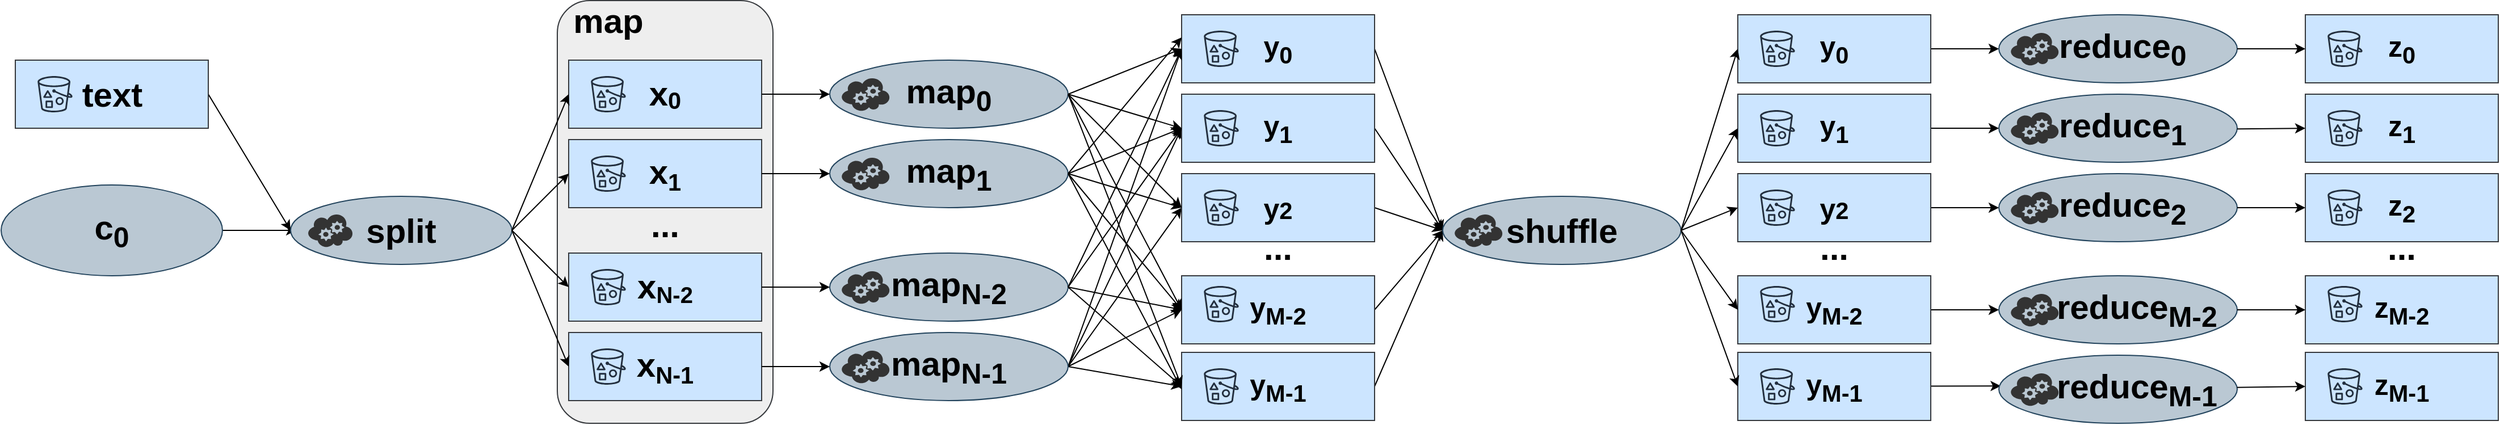 <mxfile version="15.4.0" type="device"><diagram id="yiRDfCdH8cYX3cv1Tssn" name="Page-1"><mxGraphModel dx="2419" dy="816" grid="1" gridSize="10" guides="1" tooltips="1" connect="1" arrows="1" fold="1" page="1" pageScale="1" pageWidth="827" pageHeight="1169" math="0" shadow="0"><root><mxCell id="0"/><mxCell id="1" parent="0"/><mxCell id="AtRZBNMKBspMdsv5DlmV-31" style="edgeStyle=none;rounded=0;orthogonalLoop=1;jettySize=auto;html=1;labelBackgroundColor=none;entryX=0.026;entryY=0.5;entryDx=0;entryDy=0;entryPerimeter=0;" parent="1" source="AtRZBNMKBspMdsv5DlmV-30" target="AtRZBNMKBspMdsv5DlmV-29" edge="1"><mxGeometry relative="1" as="geometry"><mxPoint x="-50" y="370" as="targetPoint"/></mxGeometry></mxCell><mxCell id="AtRZBNMKBspMdsv5DlmV-30" value="&lt;b&gt;&lt;font style=&quot;font-size: 30px&quot;&gt;c&lt;sub&gt;0&lt;/sub&gt;&lt;/font&gt;&lt;/b&gt;" style="ellipse;whiteSpace=wrap;html=1;fillColor=#bac8d3;strokeColor=#23445d;" parent="1" vertex="1"><mxGeometry x="-300" y="330" width="195" height="80" as="geometry"/></mxCell><mxCell id="AtRZBNMKBspMdsv5DlmV-34" style="edgeStyle=none;rounded=0;orthogonalLoop=1;jettySize=auto;html=1;entryX=0;entryY=0.5;entryDx=0;entryDy=0;labelBackgroundColor=none;exitX=1;exitY=0.5;exitDx=0;exitDy=0;" parent="1" source="AtRZBNMKBspMdsv5DlmV-32" target="AtRZBNMKBspMdsv5DlmV-29" edge="1"><mxGeometry relative="1" as="geometry"/></mxCell><mxCell id="AtRZBNMKBspMdsv5DlmV-32" value="&lt;span style=&quot;font-size: 30px&quot;&gt;&lt;b&gt;text&lt;/b&gt;&lt;/span&gt;" style="rounded=0;whiteSpace=wrap;html=1;fillColor=#cce5ff;strokeColor=#36393d;" parent="1" vertex="1"><mxGeometry x="-287.5" y="220" width="170" height="60" as="geometry"/></mxCell><mxCell id="AtRZBNMKBspMdsv5DlmV-33" value="" style="sketch=0;outlineConnect=0;fontColor=#232F3E;gradientColor=none;strokeColor=#232F3E;fillColor=none;dashed=0;verticalLabelPosition=bottom;verticalAlign=top;align=center;html=1;fontSize=12;fontStyle=0;aspect=fixed;shape=mxgraph.aws4.resourceIcon;resIcon=mxgraph.aws4.bucket_with_objects;" parent="1" vertex="1"><mxGeometry x="-272.5" y="230" width="40" height="40" as="geometry"/></mxCell><mxCell id="AtRZBNMKBspMdsv5DlmV-37" value="" style="group" parent="1" vertex="1" connectable="0"><mxGeometry x="200" y="220" width="271.25" height="245" as="geometry"/></mxCell><mxCell id="AtRZBNMKBspMdsv5DlmV-74" value="" style="rounded=1;whiteSpace=wrap;html=1;fillColor=#eeeeee;rotation=90;strokeColor=#36393d;align=right;" parent="AtRZBNMKBspMdsv5DlmV-37" vertex="1"><mxGeometry x="-101.25" y="38.75" width="372.5" height="190" as="geometry"/></mxCell><mxCell id="AtRZBNMKBspMdsv5DlmV-35" value="&lt;b&gt;&lt;span style=&quot;font-size: 30px&quot;&gt;x&lt;/span&gt;&lt;sub&gt;&lt;font style=&quot;font-size: 20.8px&quot;&gt;0&lt;/font&gt;&lt;/sub&gt;&lt;/b&gt;" style="rounded=0;whiteSpace=wrap;html=1;fillColor=#cce5ff;strokeColor=#36393d;" parent="AtRZBNMKBspMdsv5DlmV-37" vertex="1"><mxGeometry width="170" height="60" as="geometry"/></mxCell><mxCell id="AtRZBNMKBspMdsv5DlmV-36" value="" style="sketch=0;outlineConnect=0;fontColor=#232F3E;gradientColor=none;strokeColor=#232F3E;fillColor=none;dashed=0;verticalLabelPosition=bottom;verticalAlign=top;align=center;html=1;fontSize=12;fontStyle=0;aspect=fixed;shape=mxgraph.aws4.resourceIcon;resIcon=mxgraph.aws4.bucket_with_objects;" parent="AtRZBNMKBspMdsv5DlmV-37" vertex="1"><mxGeometry x="15" y="10" width="40" height="40" as="geometry"/></mxCell><mxCell id="AtRZBNMKBspMdsv5DlmV-38" value="" style="group" parent="1" vertex="1" connectable="0"><mxGeometry x="200" y="290" width="170" height="60" as="geometry"/></mxCell><mxCell id="AtRZBNMKBspMdsv5DlmV-39" value="&lt;b&gt;&lt;span style=&quot;font-size: 30px&quot;&gt;x&lt;/span&gt;&lt;span style=&quot;font-size: 25px&quot;&gt;&lt;sub&gt;1&lt;/sub&gt;&lt;/span&gt;&lt;/b&gt;" style="rounded=0;whiteSpace=wrap;html=1;fillColor=#cce5ff;strokeColor=#36393d;" parent="AtRZBNMKBspMdsv5DlmV-38" vertex="1"><mxGeometry width="170" height="60" as="geometry"/></mxCell><mxCell id="AtRZBNMKBspMdsv5DlmV-40" value="" style="sketch=0;outlineConnect=0;fontColor=#232F3E;gradientColor=none;strokeColor=#232F3E;fillColor=none;dashed=0;verticalLabelPosition=bottom;verticalAlign=top;align=center;html=1;fontSize=12;fontStyle=0;aspect=fixed;shape=mxgraph.aws4.resourceIcon;resIcon=mxgraph.aws4.bucket_with_objects;" parent="AtRZBNMKBspMdsv5DlmV-38" vertex="1"><mxGeometry x="15" y="10" width="40" height="40" as="geometry"/></mxCell><mxCell id="AtRZBNMKBspMdsv5DlmV-41" value="" style="group" parent="1" vertex="1" connectable="0"><mxGeometry x="200" y="390" width="170" height="60" as="geometry"/></mxCell><mxCell id="AtRZBNMKBspMdsv5DlmV-42" value="&lt;b&gt;&lt;span style=&quot;font-size: 30px&quot;&gt;x&lt;/span&gt;&lt;sub&gt;&lt;font style=&quot;font-size: 20px&quot;&gt;N-2&lt;/font&gt;&lt;/sub&gt;&lt;/b&gt;" style="rounded=0;whiteSpace=wrap;html=1;fillColor=#cce5ff;strokeColor=#36393d;" parent="AtRZBNMKBspMdsv5DlmV-41" vertex="1"><mxGeometry width="170" height="60" as="geometry"/></mxCell><mxCell id="AtRZBNMKBspMdsv5DlmV-43" value="" style="sketch=0;outlineConnect=0;fontColor=#232F3E;gradientColor=none;strokeColor=#232F3E;fillColor=none;dashed=0;verticalLabelPosition=bottom;verticalAlign=top;align=center;html=1;fontSize=12;fontStyle=0;aspect=fixed;shape=mxgraph.aws4.resourceIcon;resIcon=mxgraph.aws4.bucket_with_objects;" parent="AtRZBNMKBspMdsv5DlmV-41" vertex="1"><mxGeometry x="15" y="10" width="40" height="40" as="geometry"/></mxCell><mxCell id="AtRZBNMKBspMdsv5DlmV-44" value="" style="group" parent="1" vertex="1" connectable="0"><mxGeometry x="200" y="460" width="170" height="60" as="geometry"/></mxCell><mxCell id="AtRZBNMKBspMdsv5DlmV-45" value="&lt;b&gt;&lt;span style=&quot;font-size: 30px&quot;&gt;x&lt;/span&gt;&lt;span style=&quot;font-size: 25px&quot;&gt;&lt;sub&gt;N-1&lt;/sub&gt;&lt;/span&gt;&lt;/b&gt;" style="rounded=0;whiteSpace=wrap;html=1;fillColor=#cce5ff;strokeColor=#36393d;" parent="AtRZBNMKBspMdsv5DlmV-44" vertex="1"><mxGeometry width="170" height="60" as="geometry"/></mxCell><mxCell id="AtRZBNMKBspMdsv5DlmV-46" value="" style="sketch=0;outlineConnect=0;fontColor=#232F3E;gradientColor=none;strokeColor=#232F3E;fillColor=none;dashed=0;verticalLabelPosition=bottom;verticalAlign=top;align=center;html=1;fontSize=12;fontStyle=0;aspect=fixed;shape=mxgraph.aws4.resourceIcon;resIcon=mxgraph.aws4.bucket_with_objects;" parent="AtRZBNMKBspMdsv5DlmV-44" vertex="1"><mxGeometry x="15" y="10" width="40" height="40" as="geometry"/></mxCell><mxCell id="AtRZBNMKBspMdsv5DlmV-47" value="&lt;b&gt;&lt;font style=&quot;font-size: 30px&quot;&gt;...&lt;/font&gt;&lt;/b&gt;" style="text;html=1;strokeColor=none;fillColor=none;align=center;verticalAlign=middle;whiteSpace=wrap;rounded=0;" parent="1" vertex="1"><mxGeometry x="255" y="350" width="60" height="30" as="geometry"/></mxCell><mxCell id="AtRZBNMKBspMdsv5DlmV-55" value="" style="group" parent="1" vertex="1" connectable="0"><mxGeometry x="-45" y="340" width="195" height="60" as="geometry"/></mxCell><mxCell id="AtRZBNMKBspMdsv5DlmV-29" value="&lt;b&gt;&lt;font style=&quot;font-size: 30px&quot;&gt;split&lt;/font&gt;&lt;/b&gt;" style="ellipse;whiteSpace=wrap;html=1;fillColor=#bac8d3;strokeColor=#23445d;" parent="AtRZBNMKBspMdsv5DlmV-55" vertex="1"><mxGeometry width="195" height="60" as="geometry"/></mxCell><mxCell id="AtRZBNMKBspMdsv5DlmV-6" value="" style="verticalLabelPosition=bottom;html=1;verticalAlign=top;align=center;strokeColor=none;fillColor=#333333;shape=mxgraph.azure.cloud_service;" parent="AtRZBNMKBspMdsv5DlmV-55" vertex="1"><mxGeometry x="15" y="15" width="40" height="30" as="geometry"/></mxCell><mxCell id="AtRZBNMKBspMdsv5DlmV-62" value="" style="group" parent="1" vertex="1" connectable="0"><mxGeometry x="430" y="390" width="210" height="60" as="geometry"/></mxCell><mxCell id="AtRZBNMKBspMdsv5DlmV-63" value="&lt;b&gt;&lt;font style=&quot;font-size: 30px&quot;&gt;map&lt;sub&gt;N-2&lt;/sub&gt;&lt;/font&gt;&lt;/b&gt;" style="ellipse;whiteSpace=wrap;html=1;fillColor=#bac8d3;strokeColor=#23445d;" parent="AtRZBNMKBspMdsv5DlmV-62" vertex="1"><mxGeometry width="210" height="60" as="geometry"/></mxCell><mxCell id="AtRZBNMKBspMdsv5DlmV-64" value="" style="verticalLabelPosition=bottom;html=1;verticalAlign=top;align=center;strokeColor=none;fillColor=#333333;shape=mxgraph.azure.cloud_service;" parent="AtRZBNMKBspMdsv5DlmV-62" vertex="1"><mxGeometry x="10.004" y="15" width="43.077" height="30" as="geometry"/></mxCell><mxCell id="AtRZBNMKBspMdsv5DlmV-90" style="edgeStyle=none;rounded=0;orthogonalLoop=1;jettySize=auto;html=1;exitX=1;exitY=0.5;exitDx=0;exitDy=0;entryX=0;entryY=0.5;entryDx=0;entryDy=0;labelBackgroundColor=none;" parent="1" source="AtRZBNMKBspMdsv5DlmV-66" target="AtRZBNMKBspMdsv5DlmV-88" edge="1"><mxGeometry relative="1" as="geometry"/></mxCell><mxCell id="AtRZBNMKBspMdsv5DlmV-91" style="edgeStyle=none;rounded=0;orthogonalLoop=1;jettySize=auto;html=1;entryX=0;entryY=0.5;entryDx=0;entryDy=0;labelBackgroundColor=none;exitX=1;exitY=0.5;exitDx=0;exitDy=0;" parent="1" source="AtRZBNMKBspMdsv5DlmV-66" target="AtRZBNMKBspMdsv5DlmV-86" edge="1"><mxGeometry relative="1" as="geometry"/></mxCell><mxCell id="AtRZBNMKBspMdsv5DlmV-92" style="edgeStyle=none;rounded=0;orthogonalLoop=1;jettySize=auto;html=1;entryX=0;entryY=0.5;entryDx=0;entryDy=0;labelBackgroundColor=none;exitX=1;exitY=0.5;exitDx=0;exitDy=0;" parent="1" source="AtRZBNMKBspMdsv5DlmV-66" target="AtRZBNMKBspMdsv5DlmV-84" edge="1"><mxGeometry relative="1" as="geometry"/></mxCell><mxCell id="AtRZBNMKBspMdsv5DlmV-93" style="edgeStyle=none;rounded=0;orthogonalLoop=1;jettySize=auto;html=1;entryX=0;entryY=0.5;entryDx=0;entryDy=0;labelBackgroundColor=none;exitX=1;exitY=0.5;exitDx=0;exitDy=0;" parent="1" source="AtRZBNMKBspMdsv5DlmV-66" target="AtRZBNMKBspMdsv5DlmV-82" edge="1"><mxGeometry relative="1" as="geometry"/></mxCell><mxCell id="AtRZBNMKBspMdsv5DlmV-94" style="edgeStyle=none;rounded=0;orthogonalLoop=1;jettySize=auto;html=1;entryX=0;entryY=0.5;entryDx=0;entryDy=0;labelBackgroundColor=none;exitX=1;exitY=0.5;exitDx=0;exitDy=0;" parent="1" source="AtRZBNMKBspMdsv5DlmV-66" target="AtRZBNMKBspMdsv5DlmV-80" edge="1"><mxGeometry relative="1" as="geometry"/></mxCell><mxCell id="AtRZBNMKBspMdsv5DlmV-66" value="&lt;b&gt;&lt;font style=&quot;font-size: 30px&quot;&gt;map&lt;sub&gt;N-1&lt;/sub&gt;&lt;/font&gt;&lt;/b&gt;" style="ellipse;whiteSpace=wrap;html=1;fillColor=#bac8d3;strokeColor=#23445d;" parent="1" vertex="1"><mxGeometry x="430" y="460" width="210" height="60" as="geometry"/></mxCell><mxCell id="AtRZBNMKBspMdsv5DlmV-67" value="" style="verticalLabelPosition=bottom;html=1;verticalAlign=top;align=center;strokeColor=none;fillColor=#333333;shape=mxgraph.azure.cloud_service;" parent="1" vertex="1"><mxGeometry x="440.004" y="475" width="43.077" height="30" as="geometry"/></mxCell><mxCell id="AtRZBNMKBspMdsv5DlmV-68" value="" style="group" parent="1" vertex="1" connectable="0"><mxGeometry x="430" y="220" width="210" height="60" as="geometry"/></mxCell><mxCell id="AtRZBNMKBspMdsv5DlmV-69" value="&lt;b&gt;&lt;font style=&quot;font-size: 30px&quot;&gt;map&lt;sub&gt;0&lt;/sub&gt;&lt;/font&gt;&lt;/b&gt;" style="ellipse;whiteSpace=wrap;html=1;fillColor=#bac8d3;strokeColor=#23445d;" parent="AtRZBNMKBspMdsv5DlmV-68" vertex="1"><mxGeometry width="210" height="60" as="geometry"/></mxCell><mxCell id="AtRZBNMKBspMdsv5DlmV-70" value="" style="verticalLabelPosition=bottom;html=1;verticalAlign=top;align=center;strokeColor=none;fillColor=#333333;shape=mxgraph.azure.cloud_service;" parent="AtRZBNMKBspMdsv5DlmV-68" vertex="1"><mxGeometry x="10.004" y="15" width="43.077" height="30" as="geometry"/></mxCell><mxCell id="AtRZBNMKBspMdsv5DlmV-71" value="" style="group" parent="1" vertex="1" connectable="0"><mxGeometry x="430" y="290" width="210" height="60" as="geometry"/></mxCell><mxCell id="AtRZBNMKBspMdsv5DlmV-72" value="&lt;b&gt;&lt;font style=&quot;font-size: 30px&quot;&gt;map&lt;sub&gt;1&lt;/sub&gt;&lt;/font&gt;&lt;/b&gt;" style="ellipse;whiteSpace=wrap;html=1;fillColor=#bac8d3;strokeColor=#23445d;" parent="AtRZBNMKBspMdsv5DlmV-71" vertex="1"><mxGeometry width="210" height="60" as="geometry"/></mxCell><mxCell id="AtRZBNMKBspMdsv5DlmV-73" value="" style="verticalLabelPosition=bottom;html=1;verticalAlign=top;align=center;strokeColor=none;fillColor=#333333;shape=mxgraph.azure.cloud_service;" parent="AtRZBNMKBspMdsv5DlmV-71" vertex="1"><mxGeometry x="10.004" y="15" width="43.077" height="30" as="geometry"/></mxCell><mxCell id="AtRZBNMKBspMdsv5DlmV-48" style="edgeStyle=none;rounded=0;orthogonalLoop=1;jettySize=auto;html=1;exitX=1;exitY=0.5;exitDx=0;exitDy=0;entryX=0;entryY=0.5;entryDx=0;entryDy=0;labelBackgroundColor=none;" parent="1" source="AtRZBNMKBspMdsv5DlmV-29" target="AtRZBNMKBspMdsv5DlmV-35" edge="1"><mxGeometry relative="1" as="geometry"/></mxCell><mxCell id="AtRZBNMKBspMdsv5DlmV-49" style="edgeStyle=none;rounded=0;orthogonalLoop=1;jettySize=auto;html=1;entryX=0;entryY=0.5;entryDx=0;entryDy=0;labelBackgroundColor=none;exitX=1;exitY=0.5;exitDx=0;exitDy=0;" parent="1" source="AtRZBNMKBspMdsv5DlmV-29" target="AtRZBNMKBspMdsv5DlmV-39" edge="1"><mxGeometry relative="1" as="geometry"/></mxCell><mxCell id="AtRZBNMKBspMdsv5DlmV-50" style="edgeStyle=none;rounded=0;orthogonalLoop=1;jettySize=auto;html=1;entryX=0;entryY=0.5;entryDx=0;entryDy=0;labelBackgroundColor=none;exitX=1;exitY=0.5;exitDx=0;exitDy=0;" parent="1" source="AtRZBNMKBspMdsv5DlmV-29" target="AtRZBNMKBspMdsv5DlmV-42" edge="1"><mxGeometry relative="1" as="geometry"/></mxCell><mxCell id="AtRZBNMKBspMdsv5DlmV-51" style="edgeStyle=none;rounded=0;orthogonalLoop=1;jettySize=auto;html=1;entryX=0;entryY=0.5;entryDx=0;entryDy=0;labelBackgroundColor=none;exitX=1;exitY=0.5;exitDx=0;exitDy=0;" parent="1" source="AtRZBNMKBspMdsv5DlmV-29" target="AtRZBNMKBspMdsv5DlmV-45" edge="1"><mxGeometry relative="1" as="geometry"/></mxCell><mxCell id="AtRZBNMKBspMdsv5DlmV-75" value="&lt;b&gt;&lt;font style=&quot;font-size: 30px&quot;&gt;map&lt;/font&gt;&lt;/b&gt;" style="text;html=1;strokeColor=none;fillColor=none;align=center;verticalAlign=middle;whiteSpace=wrap;rounded=0;" parent="1" vertex="1"><mxGeometry x="205" y="170" width="60" height="30" as="geometry"/></mxCell><mxCell id="AtRZBNMKBspMdsv5DlmV-76" style="edgeStyle=none;rounded=0;orthogonalLoop=1;jettySize=auto;html=1;exitX=1;exitY=0.5;exitDx=0;exitDy=0;labelBackgroundColor=none;" parent="1" source="AtRZBNMKBspMdsv5DlmV-35" edge="1"><mxGeometry relative="1" as="geometry"><mxPoint x="430" y="250" as="targetPoint"/></mxGeometry></mxCell><mxCell id="AtRZBNMKBspMdsv5DlmV-77" style="edgeStyle=none;rounded=0;orthogonalLoop=1;jettySize=auto;html=1;exitX=1;exitY=0.5;exitDx=0;exitDy=0;labelBackgroundColor=none;" parent="1" source="AtRZBNMKBspMdsv5DlmV-39" edge="1"><mxGeometry relative="1" as="geometry"><mxPoint x="430" y="320" as="targetPoint"/></mxGeometry></mxCell><mxCell id="AtRZBNMKBspMdsv5DlmV-78" style="edgeStyle=none;rounded=0;orthogonalLoop=1;jettySize=auto;html=1;exitX=1;exitY=0.5;exitDx=0;exitDy=0;labelBackgroundColor=none;" parent="1" source="AtRZBNMKBspMdsv5DlmV-42" target="AtRZBNMKBspMdsv5DlmV-63" edge="1"><mxGeometry relative="1" as="geometry"/></mxCell><mxCell id="AtRZBNMKBspMdsv5DlmV-79" style="edgeStyle=none;rounded=0;orthogonalLoop=1;jettySize=auto;html=1;exitX=1;exitY=0.5;exitDx=0;exitDy=0;labelBackgroundColor=none;" parent="1" source="AtRZBNMKBspMdsv5DlmV-45" target="AtRZBNMKBspMdsv5DlmV-66" edge="1"><mxGeometry relative="1" as="geometry"/></mxCell><mxCell id="AtRZBNMKBspMdsv5DlmV-124" style="edgeStyle=none;rounded=0;orthogonalLoop=1;jettySize=auto;html=1;entryX=0;entryY=0.5;entryDx=0;entryDy=0;labelBackgroundColor=none;exitX=1;exitY=0.5;exitDx=0;exitDy=0;" parent="1" source="AtRZBNMKBspMdsv5DlmV-80" target="AtRZBNMKBspMdsv5DlmV-110" edge="1"><mxGeometry relative="1" as="geometry"/></mxCell><mxCell id="AtRZBNMKBspMdsv5DlmV-80" value="&lt;span style=&quot;font-size: 25px&quot;&gt;&lt;b&gt;y&lt;sub&gt;0&lt;/sub&gt;&lt;/b&gt;&lt;/span&gt;" style="rounded=0;whiteSpace=wrap;html=1;fillColor=#cce5ff;strokeColor=#36393d;" parent="1" vertex="1"><mxGeometry x="740" y="180" width="170" height="60" as="geometry"/></mxCell><mxCell id="AtRZBNMKBspMdsv5DlmV-81" value="" style="sketch=0;outlineConnect=0;fontColor=#232F3E;gradientColor=none;strokeColor=#232F3E;fillColor=none;dashed=0;verticalLabelPosition=bottom;verticalAlign=top;align=center;html=1;fontSize=12;fontStyle=0;aspect=fixed;shape=mxgraph.aws4.resourceIcon;resIcon=mxgraph.aws4.bucket_with_objects;" parent="1" vertex="1"><mxGeometry x="755" y="190" width="40" height="40" as="geometry"/></mxCell><mxCell id="AtRZBNMKBspMdsv5DlmV-125" style="edgeStyle=none;rounded=0;orthogonalLoop=1;jettySize=auto;html=1;entryX=0;entryY=0.5;entryDx=0;entryDy=0;labelBackgroundColor=none;exitX=1;exitY=0.5;exitDx=0;exitDy=0;" parent="1" source="AtRZBNMKBspMdsv5DlmV-82" target="AtRZBNMKBspMdsv5DlmV-110" edge="1"><mxGeometry relative="1" as="geometry"/></mxCell><mxCell id="AtRZBNMKBspMdsv5DlmV-82" value="&lt;span style=&quot;font-size: 25px&quot;&gt;&lt;b&gt;y&lt;sub&gt;1&lt;/sub&gt;&lt;/b&gt;&lt;/span&gt;" style="rounded=0;whiteSpace=wrap;html=1;fillColor=#cce5ff;strokeColor=#36393d;" parent="1" vertex="1"><mxGeometry x="740" y="250" width="170" height="60" as="geometry"/></mxCell><mxCell id="AtRZBNMKBspMdsv5DlmV-83" value="" style="sketch=0;outlineConnect=0;fontColor=#232F3E;gradientColor=none;strokeColor=#232F3E;fillColor=none;dashed=0;verticalLabelPosition=bottom;verticalAlign=top;align=center;html=1;fontSize=12;fontStyle=0;aspect=fixed;shape=mxgraph.aws4.resourceIcon;resIcon=mxgraph.aws4.bucket_with_objects;" parent="1" vertex="1"><mxGeometry x="755" y="260" width="40" height="40" as="geometry"/></mxCell><mxCell id="AtRZBNMKBspMdsv5DlmV-126" style="edgeStyle=none;rounded=0;orthogonalLoop=1;jettySize=auto;html=1;labelBackgroundColor=none;exitX=1;exitY=0.5;exitDx=0;exitDy=0;" parent="1" source="AtRZBNMKBspMdsv5DlmV-84" edge="1"><mxGeometry relative="1" as="geometry"><mxPoint x="970" y="370" as="targetPoint"/></mxGeometry></mxCell><mxCell id="AtRZBNMKBspMdsv5DlmV-84" value="&lt;b&gt;&lt;span style=&quot;font-size: 25px&quot;&gt;y&lt;/span&gt;&lt;span style=&quot;font-size: 20.833px&quot;&gt;2&lt;/span&gt;&lt;/b&gt;" style="rounded=0;whiteSpace=wrap;html=1;fillColor=#cce5ff;strokeColor=#36393d;" parent="1" vertex="1"><mxGeometry x="740" y="320" width="170" height="60" as="geometry"/></mxCell><mxCell id="AtRZBNMKBspMdsv5DlmV-85" value="" style="sketch=0;outlineConnect=0;fontColor=#232F3E;gradientColor=none;strokeColor=#232F3E;fillColor=none;dashed=0;verticalLabelPosition=bottom;verticalAlign=top;align=center;html=1;fontSize=12;fontStyle=0;aspect=fixed;shape=mxgraph.aws4.resourceIcon;resIcon=mxgraph.aws4.bucket_with_objects;" parent="1" vertex="1"><mxGeometry x="755" y="330" width="40" height="40" as="geometry"/></mxCell><mxCell id="AtRZBNMKBspMdsv5DlmV-127" style="edgeStyle=none;rounded=0;orthogonalLoop=1;jettySize=auto;html=1;entryX=0;entryY=0.5;entryDx=0;entryDy=0;labelBackgroundColor=none;exitX=1;exitY=0.5;exitDx=0;exitDy=0;" parent="1" source="AtRZBNMKBspMdsv5DlmV-86" target="AtRZBNMKBspMdsv5DlmV-110" edge="1"><mxGeometry relative="1" as="geometry"/></mxCell><mxCell id="AtRZBNMKBspMdsv5DlmV-86" value="&lt;span style=&quot;font-size: 25px&quot;&gt;&lt;b&gt;y&lt;sub&gt;M-2&lt;/sub&gt;&lt;/b&gt;&lt;/span&gt;" style="rounded=0;whiteSpace=wrap;html=1;fillColor=#cce5ff;strokeColor=#36393d;" parent="1" vertex="1"><mxGeometry x="740" y="410" width="170" height="60" as="geometry"/></mxCell><mxCell id="AtRZBNMKBspMdsv5DlmV-87" value="" style="sketch=0;outlineConnect=0;fontColor=#232F3E;gradientColor=none;strokeColor=#232F3E;fillColor=none;dashed=0;verticalLabelPosition=bottom;verticalAlign=top;align=center;html=1;fontSize=12;fontStyle=0;aspect=fixed;shape=mxgraph.aws4.resourceIcon;resIcon=mxgraph.aws4.bucket_with_objects;" parent="1" vertex="1"><mxGeometry x="755" y="415" width="40" height="40" as="geometry"/></mxCell><mxCell id="AtRZBNMKBspMdsv5DlmV-128" style="edgeStyle=none;rounded=0;orthogonalLoop=1;jettySize=auto;html=1;labelBackgroundColor=none;exitX=1;exitY=0.5;exitDx=0;exitDy=0;" parent="1" source="AtRZBNMKBspMdsv5DlmV-88" edge="1"><mxGeometry relative="1" as="geometry"><mxPoint x="970" y="370" as="targetPoint"/></mxGeometry></mxCell><mxCell id="AtRZBNMKBspMdsv5DlmV-88" value="&lt;span style=&quot;font-size: 25px&quot;&gt;&lt;b&gt;y&lt;sub&gt;M-1&lt;/sub&gt;&lt;/b&gt;&lt;/span&gt;" style="rounded=0;whiteSpace=wrap;html=1;fillColor=#cce5ff;strokeColor=#36393d;" parent="1" vertex="1"><mxGeometry x="740" y="477.5" width="170" height="60" as="geometry"/></mxCell><mxCell id="AtRZBNMKBspMdsv5DlmV-89" value="" style="sketch=0;outlineConnect=0;fontColor=#232F3E;gradientColor=none;strokeColor=#232F3E;fillColor=none;dashed=0;verticalLabelPosition=bottom;verticalAlign=top;align=center;html=1;fontSize=12;fontStyle=0;aspect=fixed;shape=mxgraph.aws4.resourceIcon;resIcon=mxgraph.aws4.bucket_with_objects;" parent="1" vertex="1"><mxGeometry x="755" y="487.5" width="40" height="40" as="geometry"/></mxCell><mxCell id="AtRZBNMKBspMdsv5DlmV-95" style="edgeStyle=none;rounded=0;orthogonalLoop=1;jettySize=auto;html=1;entryX=0;entryY=0.5;entryDx=0;entryDy=0;labelBackgroundColor=none;exitX=1;exitY=0.5;exitDx=0;exitDy=0;" parent="1" source="AtRZBNMKBspMdsv5DlmV-63" target="AtRZBNMKBspMdsv5DlmV-88" edge="1"><mxGeometry relative="1" as="geometry"/></mxCell><mxCell id="AtRZBNMKBspMdsv5DlmV-96" style="edgeStyle=none;rounded=0;orthogonalLoop=1;jettySize=auto;html=1;entryX=0;entryY=0.5;entryDx=0;entryDy=0;labelBackgroundColor=none;" parent="1" target="AtRZBNMKBspMdsv5DlmV-86" edge="1"><mxGeometry relative="1" as="geometry"><mxPoint x="640" y="420" as="sourcePoint"/></mxGeometry></mxCell><mxCell id="AtRZBNMKBspMdsv5DlmV-97" style="edgeStyle=none;rounded=0;orthogonalLoop=1;jettySize=auto;html=1;entryX=0;entryY=0.5;entryDx=0;entryDy=0;labelBackgroundColor=none;exitX=1;exitY=0.5;exitDx=0;exitDy=0;" parent="1" source="AtRZBNMKBspMdsv5DlmV-63" target="AtRZBNMKBspMdsv5DlmV-82" edge="1"><mxGeometry relative="1" as="geometry"/></mxCell><mxCell id="AtRZBNMKBspMdsv5DlmV-98" style="edgeStyle=none;rounded=0;orthogonalLoop=1;jettySize=auto;html=1;entryX=0;entryY=0.5;entryDx=0;entryDy=0;labelBackgroundColor=none;" parent="1" target="AtRZBNMKBspMdsv5DlmV-80" edge="1"><mxGeometry relative="1" as="geometry"><mxPoint x="640" y="420" as="sourcePoint"/></mxGeometry></mxCell><mxCell id="AtRZBNMKBspMdsv5DlmV-99" style="edgeStyle=none;rounded=0;orthogonalLoop=1;jettySize=auto;html=1;labelBackgroundColor=none;exitX=1;exitY=0.5;exitDx=0;exitDy=0;" parent="1" source="AtRZBNMKBspMdsv5DlmV-72" edge="1"><mxGeometry relative="1" as="geometry"><mxPoint x="740" y="510" as="targetPoint"/></mxGeometry></mxCell><mxCell id="AtRZBNMKBspMdsv5DlmV-100" style="edgeStyle=none;rounded=0;orthogonalLoop=1;jettySize=auto;html=1;labelBackgroundColor=none;exitX=1;exitY=0.5;exitDx=0;exitDy=0;entryX=0;entryY=0.5;entryDx=0;entryDy=0;" parent="1" source="AtRZBNMKBspMdsv5DlmV-72" target="AtRZBNMKBspMdsv5DlmV-86" edge="1"><mxGeometry relative="1" as="geometry"><mxPoint x="740" y="440" as="targetPoint"/></mxGeometry></mxCell><mxCell id="AtRZBNMKBspMdsv5DlmV-101" style="edgeStyle=none;rounded=0;orthogonalLoop=1;jettySize=auto;html=1;entryX=0;entryY=0.5;entryDx=0;entryDy=0;labelBackgroundColor=none;exitX=1;exitY=0.5;exitDx=0;exitDy=0;" parent="1" source="AtRZBNMKBspMdsv5DlmV-72" target="AtRZBNMKBspMdsv5DlmV-84" edge="1"><mxGeometry relative="1" as="geometry"/></mxCell><mxCell id="AtRZBNMKBspMdsv5DlmV-102" style="edgeStyle=none;rounded=0;orthogonalLoop=1;jettySize=auto;html=1;labelBackgroundColor=none;exitX=1;exitY=0.5;exitDx=0;exitDy=0;" parent="1" source="AtRZBNMKBspMdsv5DlmV-72" edge="1"><mxGeometry relative="1" as="geometry"><mxPoint x="740" y="280" as="targetPoint"/></mxGeometry></mxCell><mxCell id="AtRZBNMKBspMdsv5DlmV-103" style="edgeStyle=none;rounded=0;orthogonalLoop=1;jettySize=auto;html=1;labelBackgroundColor=none;exitX=1;exitY=0.5;exitDx=0;exitDy=0;" parent="1" source="AtRZBNMKBspMdsv5DlmV-72" edge="1"><mxGeometry relative="1" as="geometry"><mxPoint x="740" y="200" as="targetPoint"/></mxGeometry></mxCell><mxCell id="AtRZBNMKBspMdsv5DlmV-104" style="edgeStyle=none;rounded=0;orthogonalLoop=1;jettySize=auto;html=1;entryX=0;entryY=0.5;entryDx=0;entryDy=0;labelBackgroundColor=none;exitX=1;exitY=0.5;exitDx=0;exitDy=0;" parent="1" source="AtRZBNMKBspMdsv5DlmV-69" target="AtRZBNMKBspMdsv5DlmV-88" edge="1"><mxGeometry relative="1" as="geometry"/></mxCell><mxCell id="AtRZBNMKBspMdsv5DlmV-105" style="edgeStyle=none;rounded=0;orthogonalLoop=1;jettySize=auto;html=1;entryX=0;entryY=0.5;entryDx=0;entryDy=0;labelBackgroundColor=none;exitX=1;exitY=0.5;exitDx=0;exitDy=0;" parent="1" source="AtRZBNMKBspMdsv5DlmV-69" target="AtRZBNMKBspMdsv5DlmV-86" edge="1"><mxGeometry relative="1" as="geometry"/></mxCell><mxCell id="AtRZBNMKBspMdsv5DlmV-106" style="edgeStyle=none;rounded=0;orthogonalLoop=1;jettySize=auto;html=1;entryX=0;entryY=0.5;entryDx=0;entryDy=0;labelBackgroundColor=none;exitX=1;exitY=0.5;exitDx=0;exitDy=0;" parent="1" source="AtRZBNMKBspMdsv5DlmV-69" target="AtRZBNMKBspMdsv5DlmV-84" edge="1"><mxGeometry relative="1" as="geometry"/></mxCell><mxCell id="AtRZBNMKBspMdsv5DlmV-107" style="edgeStyle=none;rounded=0;orthogonalLoop=1;jettySize=auto;html=1;labelBackgroundColor=none;exitX=1;exitY=0.5;exitDx=0;exitDy=0;" parent="1" source="AtRZBNMKBspMdsv5DlmV-69" edge="1"><mxGeometry relative="1" as="geometry"><mxPoint x="740" y="280" as="targetPoint"/></mxGeometry></mxCell><mxCell id="AtRZBNMKBspMdsv5DlmV-108" style="edgeStyle=none;rounded=0;orthogonalLoop=1;jettySize=auto;html=1;entryX=0;entryY=0.5;entryDx=0;entryDy=0;labelBackgroundColor=none;exitX=1;exitY=0.5;exitDx=0;exitDy=0;" parent="1" source="AtRZBNMKBspMdsv5DlmV-69" target="AtRZBNMKBspMdsv5DlmV-80" edge="1"><mxGeometry relative="1" as="geometry"/></mxCell><mxCell id="AtRZBNMKBspMdsv5DlmV-109" value="" style="group" parent="1" vertex="1" connectable="0"><mxGeometry x="970" y="340" width="210" height="60" as="geometry"/></mxCell><mxCell id="AtRZBNMKBspMdsv5DlmV-110" value="&lt;span style=&quot;font-size: 30px&quot;&gt;&lt;b&gt;shuffle&lt;/b&gt;&lt;/span&gt;" style="ellipse;whiteSpace=wrap;html=1;fillColor=#bac8d3;strokeColor=#23445d;" parent="AtRZBNMKBspMdsv5DlmV-109" vertex="1"><mxGeometry width="210" height="60" as="geometry"/></mxCell><mxCell id="AtRZBNMKBspMdsv5DlmV-111" value="" style="verticalLabelPosition=bottom;html=1;verticalAlign=top;align=center;strokeColor=none;fillColor=#333333;shape=mxgraph.azure.cloud_service;" parent="AtRZBNMKBspMdsv5DlmV-109" vertex="1"><mxGeometry x="10.004" y="15" width="43.077" height="30" as="geometry"/></mxCell><mxCell id="AtRZBNMKBspMdsv5DlmV-112" value="&lt;b&gt;&lt;font style=&quot;font-size: 30px&quot;&gt;...&lt;/font&gt;&lt;/b&gt;" style="text;html=1;strokeColor=none;fillColor=none;align=center;verticalAlign=middle;whiteSpace=wrap;rounded=0;" parent="1" vertex="1"><mxGeometry x="795" y="370" width="60" height="30" as="geometry"/></mxCell><mxCell id="AtRZBNMKBspMdsv5DlmV-153" style="edgeStyle=none;rounded=0;orthogonalLoop=1;jettySize=auto;html=1;entryX=0;entryY=0.5;entryDx=0;entryDy=0;labelBackgroundColor=none;" parent="1" source="AtRZBNMKBspMdsv5DlmV-113" target="AtRZBNMKBspMdsv5DlmV-135" edge="1"><mxGeometry relative="1" as="geometry"/></mxCell><mxCell id="AtRZBNMKBspMdsv5DlmV-113" value="&lt;span style=&quot;font-size: 25px&quot;&gt;&lt;b&gt;y&lt;sub&gt;0&lt;/sub&gt;&lt;/b&gt;&lt;/span&gt;" style="rounded=0;whiteSpace=wrap;html=1;fillColor=#cce5ff;strokeColor=#36393d;" parent="1" vertex="1"><mxGeometry x="1230" y="180" width="170" height="60" as="geometry"/></mxCell><mxCell id="AtRZBNMKBspMdsv5DlmV-114" value="" style="sketch=0;outlineConnect=0;fontColor=#232F3E;gradientColor=none;strokeColor=#232F3E;fillColor=none;dashed=0;verticalLabelPosition=bottom;verticalAlign=top;align=center;html=1;fontSize=12;fontStyle=0;aspect=fixed;shape=mxgraph.aws4.resourceIcon;resIcon=mxgraph.aws4.bucket_with_objects;" parent="1" vertex="1"><mxGeometry x="1245" y="190" width="40" height="40" as="geometry"/></mxCell><mxCell id="AtRZBNMKBspMdsv5DlmV-152" style="edgeStyle=none;rounded=0;orthogonalLoop=1;jettySize=auto;html=1;entryX=0;entryY=0.5;entryDx=0;entryDy=0;labelBackgroundColor=none;" parent="1" source="AtRZBNMKBspMdsv5DlmV-115" target="AtRZBNMKBspMdsv5DlmV-138" edge="1"><mxGeometry relative="1" as="geometry"/></mxCell><mxCell id="AtRZBNMKBspMdsv5DlmV-115" value="&lt;span style=&quot;font-size: 25px&quot;&gt;&lt;b&gt;y&lt;sub&gt;1&lt;/sub&gt;&lt;/b&gt;&lt;/span&gt;" style="rounded=0;whiteSpace=wrap;html=1;fillColor=#cce5ff;strokeColor=#36393d;" parent="1" vertex="1"><mxGeometry x="1230" y="250" width="170" height="60" as="geometry"/></mxCell><mxCell id="AtRZBNMKBspMdsv5DlmV-116" value="" style="sketch=0;outlineConnect=0;fontColor=#232F3E;gradientColor=none;strokeColor=#232F3E;fillColor=none;dashed=0;verticalLabelPosition=bottom;verticalAlign=top;align=center;html=1;fontSize=12;fontStyle=0;aspect=fixed;shape=mxgraph.aws4.resourceIcon;resIcon=mxgraph.aws4.bucket_with_objects;" parent="1" vertex="1"><mxGeometry x="1245" y="260" width="40" height="40" as="geometry"/></mxCell><mxCell id="AtRZBNMKBspMdsv5DlmV-151" style="edgeStyle=none;rounded=0;orthogonalLoop=1;jettySize=auto;html=1;entryX=0;entryY=0.5;entryDx=0;entryDy=0;labelBackgroundColor=none;" parent="1" source="AtRZBNMKBspMdsv5DlmV-117" target="AtRZBNMKBspMdsv5DlmV-141" edge="1"><mxGeometry relative="1" as="geometry"/></mxCell><mxCell id="AtRZBNMKBspMdsv5DlmV-117" value="&lt;b&gt;&lt;span style=&quot;font-size: 25px&quot;&gt;y&lt;/span&gt;&lt;span style=&quot;font-size: 20.833px&quot;&gt;2&lt;/span&gt;&lt;/b&gt;" style="rounded=0;whiteSpace=wrap;html=1;fillColor=#cce5ff;strokeColor=#36393d;" parent="1" vertex="1"><mxGeometry x="1230" y="320" width="170" height="60" as="geometry"/></mxCell><mxCell id="AtRZBNMKBspMdsv5DlmV-118" value="" style="sketch=0;outlineConnect=0;fontColor=#232F3E;gradientColor=none;strokeColor=#232F3E;fillColor=none;dashed=0;verticalLabelPosition=bottom;verticalAlign=top;align=center;html=1;fontSize=12;fontStyle=0;aspect=fixed;shape=mxgraph.aws4.resourceIcon;resIcon=mxgraph.aws4.bucket_with_objects;" parent="1" vertex="1"><mxGeometry x="1245" y="330" width="40" height="40" as="geometry"/></mxCell><mxCell id="AtRZBNMKBspMdsv5DlmV-150" style="edgeStyle=none;rounded=0;orthogonalLoop=1;jettySize=auto;html=1;entryX=0;entryY=0.5;entryDx=0;entryDy=0;labelBackgroundColor=none;" parent="1" source="AtRZBNMKBspMdsv5DlmV-119" target="AtRZBNMKBspMdsv5DlmV-144" edge="1"><mxGeometry relative="1" as="geometry"/></mxCell><mxCell id="AtRZBNMKBspMdsv5DlmV-119" value="&lt;span style=&quot;font-size: 25px&quot;&gt;&lt;b&gt;y&lt;sub&gt;M-2&lt;/sub&gt;&lt;/b&gt;&lt;/span&gt;" style="rounded=0;whiteSpace=wrap;html=1;fillColor=#cce5ff;strokeColor=#36393d;" parent="1" vertex="1"><mxGeometry x="1230" y="410" width="170" height="60" as="geometry"/></mxCell><mxCell id="AtRZBNMKBspMdsv5DlmV-120" value="" style="sketch=0;outlineConnect=0;fontColor=#232F3E;gradientColor=none;strokeColor=#232F3E;fillColor=none;dashed=0;verticalLabelPosition=bottom;verticalAlign=top;align=center;html=1;fontSize=12;fontStyle=0;aspect=fixed;shape=mxgraph.aws4.resourceIcon;resIcon=mxgraph.aws4.bucket_with_objects;" parent="1" vertex="1"><mxGeometry x="1245" y="415" width="40" height="40" as="geometry"/></mxCell><mxCell id="AtRZBNMKBspMdsv5DlmV-149" style="edgeStyle=none;rounded=0;orthogonalLoop=1;jettySize=auto;html=1;entryX=0.008;entryY=0.452;entryDx=0;entryDy=0;entryPerimeter=0;labelBackgroundColor=none;" parent="1" source="AtRZBNMKBspMdsv5DlmV-121" target="AtRZBNMKBspMdsv5DlmV-147" edge="1"><mxGeometry relative="1" as="geometry"/></mxCell><mxCell id="AtRZBNMKBspMdsv5DlmV-121" value="&lt;span style=&quot;font-size: 25px&quot;&gt;&lt;b&gt;y&lt;sub&gt;M-1&lt;/sub&gt;&lt;/b&gt;&lt;/span&gt;" style="rounded=0;whiteSpace=wrap;html=1;fillColor=#cce5ff;strokeColor=#36393d;" parent="1" vertex="1"><mxGeometry x="1230" y="477.5" width="170" height="60" as="geometry"/></mxCell><mxCell id="AtRZBNMKBspMdsv5DlmV-122" value="" style="sketch=0;outlineConnect=0;fontColor=#232F3E;gradientColor=none;strokeColor=#232F3E;fillColor=none;dashed=0;verticalLabelPosition=bottom;verticalAlign=top;align=center;html=1;fontSize=12;fontStyle=0;aspect=fixed;shape=mxgraph.aws4.resourceIcon;resIcon=mxgraph.aws4.bucket_with_objects;" parent="1" vertex="1"><mxGeometry x="1245" y="487.5" width="40" height="40" as="geometry"/></mxCell><mxCell id="AtRZBNMKBspMdsv5DlmV-123" value="&lt;b&gt;&lt;font style=&quot;font-size: 30px&quot;&gt;...&lt;/font&gt;&lt;/b&gt;" style="text;html=1;strokeColor=none;fillColor=none;align=center;verticalAlign=middle;whiteSpace=wrap;rounded=0;" parent="1" vertex="1"><mxGeometry x="1285" y="370" width="60" height="30" as="geometry"/></mxCell><mxCell id="AtRZBNMKBspMdsv5DlmV-129" style="edgeStyle=none;rounded=0;orthogonalLoop=1;jettySize=auto;html=1;entryX=0;entryY=0.5;entryDx=0;entryDy=0;labelBackgroundColor=none;" parent="1" target="AtRZBNMKBspMdsv5DlmV-113" edge="1"><mxGeometry relative="1" as="geometry"><mxPoint x="1180" y="370" as="sourcePoint"/></mxGeometry></mxCell><mxCell id="AtRZBNMKBspMdsv5DlmV-130" style="edgeStyle=none;rounded=0;orthogonalLoop=1;jettySize=auto;html=1;entryX=0;entryY=0.5;entryDx=0;entryDy=0;labelBackgroundColor=none;exitX=1;exitY=0.5;exitDx=0;exitDy=0;" parent="1" source="AtRZBNMKBspMdsv5DlmV-110" target="AtRZBNMKBspMdsv5DlmV-115" edge="1"><mxGeometry relative="1" as="geometry"/></mxCell><mxCell id="AtRZBNMKBspMdsv5DlmV-131" style="edgeStyle=none;rounded=0;orthogonalLoop=1;jettySize=auto;html=1;entryX=0;entryY=0.5;entryDx=0;entryDy=0;labelBackgroundColor=none;exitX=1;exitY=0.5;exitDx=0;exitDy=0;" parent="1" source="AtRZBNMKBspMdsv5DlmV-110" target="AtRZBNMKBspMdsv5DlmV-117" edge="1"><mxGeometry relative="1" as="geometry"/></mxCell><mxCell id="AtRZBNMKBspMdsv5DlmV-132" style="edgeStyle=none;rounded=0;orthogonalLoop=1;jettySize=auto;html=1;entryX=0;entryY=0.5;entryDx=0;entryDy=0;labelBackgroundColor=none;" parent="1" target="AtRZBNMKBspMdsv5DlmV-119" edge="1"><mxGeometry relative="1" as="geometry"><mxPoint x="1180" y="370" as="sourcePoint"/></mxGeometry></mxCell><mxCell id="AtRZBNMKBspMdsv5DlmV-133" style="edgeStyle=none;rounded=0;orthogonalLoop=1;jettySize=auto;html=1;entryX=0;entryY=0.5;entryDx=0;entryDy=0;labelBackgroundColor=none;exitX=1;exitY=0.5;exitDx=0;exitDy=0;" parent="1" source="AtRZBNMKBspMdsv5DlmV-110" target="AtRZBNMKBspMdsv5DlmV-121" edge="1"><mxGeometry relative="1" as="geometry"/></mxCell><mxCell id="AtRZBNMKBspMdsv5DlmV-134" value="" style="group" parent="1" vertex="1" connectable="0"><mxGeometry x="1460" y="180" width="210" height="60" as="geometry"/></mxCell><mxCell id="AtRZBNMKBspMdsv5DlmV-135" value="&lt;b&gt;&lt;font style=&quot;font-size: 30px&quot;&gt;&amp;nbsp;reduce&lt;sub&gt;0&lt;/sub&gt;&lt;/font&gt;&lt;/b&gt;" style="ellipse;whiteSpace=wrap;html=1;fillColor=#bac8d3;strokeColor=#23445d;" parent="AtRZBNMKBspMdsv5DlmV-134" vertex="1"><mxGeometry width="210" height="60" as="geometry"/></mxCell><mxCell id="AtRZBNMKBspMdsv5DlmV-136" value="" style="verticalLabelPosition=bottom;html=1;verticalAlign=top;align=center;strokeColor=none;fillColor=#333333;shape=mxgraph.azure.cloud_service;" parent="AtRZBNMKBspMdsv5DlmV-134" vertex="1"><mxGeometry x="10.004" y="15" width="43.077" height="30" as="geometry"/></mxCell><mxCell id="AtRZBNMKBspMdsv5DlmV-137" value="" style="group" parent="1" vertex="1" connectable="0"><mxGeometry x="1460" y="250" width="210" height="60" as="geometry"/></mxCell><mxCell id="AtRZBNMKBspMdsv5DlmV-138" value="&lt;b&gt;&lt;font style=&quot;font-size: 30px&quot;&gt;&amp;nbsp;reduce&lt;sub&gt;1&lt;/sub&gt;&lt;/font&gt;&lt;/b&gt;" style="ellipse;whiteSpace=wrap;html=1;fillColor=#bac8d3;strokeColor=#23445d;" parent="AtRZBNMKBspMdsv5DlmV-137" vertex="1"><mxGeometry width="210" height="60" as="geometry"/></mxCell><mxCell id="AtRZBNMKBspMdsv5DlmV-139" value="" style="verticalLabelPosition=bottom;html=1;verticalAlign=top;align=center;strokeColor=none;fillColor=#333333;shape=mxgraph.azure.cloud_service;" parent="AtRZBNMKBspMdsv5DlmV-137" vertex="1"><mxGeometry x="10.004" y="15" width="43.077" height="30" as="geometry"/></mxCell><mxCell id="AtRZBNMKBspMdsv5DlmV-140" value="" style="group" parent="1" vertex="1" connectable="0"><mxGeometry x="1460" y="320" width="210" height="60" as="geometry"/></mxCell><mxCell id="AtRZBNMKBspMdsv5DlmV-141" value="&lt;b&gt;&lt;font style=&quot;font-size: 30px&quot;&gt;&amp;nbsp;reduce&lt;sub&gt;2&lt;/sub&gt;&lt;/font&gt;&lt;/b&gt;" style="ellipse;whiteSpace=wrap;html=1;fillColor=#bac8d3;strokeColor=#23445d;" parent="AtRZBNMKBspMdsv5DlmV-140" vertex="1"><mxGeometry width="210" height="60" as="geometry"/></mxCell><mxCell id="AtRZBNMKBspMdsv5DlmV-142" value="" style="verticalLabelPosition=bottom;html=1;verticalAlign=top;align=center;strokeColor=none;fillColor=#333333;shape=mxgraph.azure.cloud_service;" parent="AtRZBNMKBspMdsv5DlmV-140" vertex="1"><mxGeometry x="10.004" y="15" width="43.077" height="30" as="geometry"/></mxCell><mxCell id="AtRZBNMKBspMdsv5DlmV-143" value="" style="group" parent="1" vertex="1" connectable="0"><mxGeometry x="1460" y="410" width="210" height="60" as="geometry"/></mxCell><mxCell id="AtRZBNMKBspMdsv5DlmV-144" value="&lt;b&gt;&lt;font style=&quot;font-size: 30px&quot;&gt;&amp;nbsp; &amp;nbsp; reduce&lt;sub&gt;M-2&lt;/sub&gt;&lt;/font&gt;&lt;/b&gt;" style="ellipse;whiteSpace=wrap;html=1;fillColor=#bac8d3;strokeColor=#23445d;" parent="AtRZBNMKBspMdsv5DlmV-143" vertex="1"><mxGeometry width="210" height="60" as="geometry"/></mxCell><mxCell id="AtRZBNMKBspMdsv5DlmV-145" value="" style="verticalLabelPosition=bottom;html=1;verticalAlign=top;align=center;strokeColor=none;fillColor=#333333;shape=mxgraph.azure.cloud_service;" parent="AtRZBNMKBspMdsv5DlmV-143" vertex="1"><mxGeometry x="10.004" y="15" width="43.077" height="30" as="geometry"/></mxCell><mxCell id="AtRZBNMKBspMdsv5DlmV-146" value="" style="group" parent="1" vertex="1" connectable="0"><mxGeometry x="1460" y="480" width="210" height="60" as="geometry"/></mxCell><mxCell id="AtRZBNMKBspMdsv5DlmV-147" value="&lt;b&gt;&lt;font style=&quot;font-size: 30px&quot;&gt;&amp;nbsp; &amp;nbsp; reduce&lt;sub&gt;M-1&lt;/sub&gt;&lt;/font&gt;&lt;/b&gt;" style="ellipse;whiteSpace=wrap;html=1;fillColor=#bac8d3;strokeColor=#23445d;" parent="AtRZBNMKBspMdsv5DlmV-146" vertex="1"><mxGeometry width="210" height="60" as="geometry"/></mxCell><mxCell id="AtRZBNMKBspMdsv5DlmV-148" value="" style="verticalLabelPosition=bottom;html=1;verticalAlign=top;align=center;strokeColor=none;fillColor=#333333;shape=mxgraph.azure.cloud_service;" parent="AtRZBNMKBspMdsv5DlmV-146" vertex="1"><mxGeometry x="10.004" y="15" width="43.077" height="30" as="geometry"/></mxCell><mxCell id="AtRZBNMKBspMdsv5DlmV-154" value="&lt;span style=&quot;font-size: 25px&quot;&gt;&lt;b&gt;z&lt;sub&gt;0&lt;/sub&gt;&lt;/b&gt;&lt;/span&gt;" style="rounded=0;whiteSpace=wrap;html=1;fillColor=#cce5ff;strokeColor=#36393d;" parent="1" vertex="1"><mxGeometry x="1730" y="180" width="170" height="60" as="geometry"/></mxCell><mxCell id="AtRZBNMKBspMdsv5DlmV-155" value="" style="sketch=0;outlineConnect=0;fontColor=#232F3E;gradientColor=none;strokeColor=#232F3E;fillColor=none;dashed=0;verticalLabelPosition=bottom;verticalAlign=top;align=center;html=1;fontSize=12;fontStyle=0;aspect=fixed;shape=mxgraph.aws4.resourceIcon;resIcon=mxgraph.aws4.bucket_with_objects;" parent="1" vertex="1"><mxGeometry x="1745" y="190" width="40" height="40" as="geometry"/></mxCell><mxCell id="AtRZBNMKBspMdsv5DlmV-156" value="&lt;span style=&quot;font-size: 25px&quot;&gt;&lt;b&gt;z&lt;sub&gt;1&lt;/sub&gt;&lt;/b&gt;&lt;/span&gt;" style="rounded=0;whiteSpace=wrap;html=1;fillColor=#cce5ff;strokeColor=#36393d;" parent="1" vertex="1"><mxGeometry x="1730" y="250" width="170" height="60" as="geometry"/></mxCell><mxCell id="AtRZBNMKBspMdsv5DlmV-157" value="" style="sketch=0;outlineConnect=0;fontColor=#232F3E;gradientColor=none;strokeColor=#232F3E;fillColor=none;dashed=0;verticalLabelPosition=bottom;verticalAlign=top;align=center;html=1;fontSize=12;fontStyle=0;aspect=fixed;shape=mxgraph.aws4.resourceIcon;resIcon=mxgraph.aws4.bucket_with_objects;" parent="1" vertex="1"><mxGeometry x="1745" y="260" width="40" height="40" as="geometry"/></mxCell><mxCell id="AtRZBNMKBspMdsv5DlmV-158" value="&lt;b&gt;&lt;span style=&quot;font-size: 25px&quot;&gt;z&lt;sub&gt;2&lt;/sub&gt;&lt;/span&gt;&lt;/b&gt;" style="rounded=0;whiteSpace=wrap;html=1;fillColor=#cce5ff;strokeColor=#36393d;" parent="1" vertex="1"><mxGeometry x="1730" y="320" width="170" height="60" as="geometry"/></mxCell><mxCell id="AtRZBNMKBspMdsv5DlmV-159" value="" style="sketch=0;outlineConnect=0;fontColor=#232F3E;gradientColor=none;strokeColor=#232F3E;fillColor=none;dashed=0;verticalLabelPosition=bottom;verticalAlign=top;align=center;html=1;fontSize=12;fontStyle=0;aspect=fixed;shape=mxgraph.aws4.resourceIcon;resIcon=mxgraph.aws4.bucket_with_objects;" parent="1" vertex="1"><mxGeometry x="1745" y="330" width="40" height="40" as="geometry"/></mxCell><mxCell id="AtRZBNMKBspMdsv5DlmV-160" value="&lt;span style=&quot;font-size: 25px&quot;&gt;&lt;b&gt;z&lt;sub&gt;M-2&lt;/sub&gt;&lt;/b&gt;&lt;/span&gt;" style="rounded=0;whiteSpace=wrap;html=1;fillColor=#cce5ff;strokeColor=#36393d;" parent="1" vertex="1"><mxGeometry x="1730" y="410" width="170" height="60" as="geometry"/></mxCell><mxCell id="AtRZBNMKBspMdsv5DlmV-161" value="" style="sketch=0;outlineConnect=0;fontColor=#232F3E;gradientColor=none;strokeColor=#232F3E;fillColor=none;dashed=0;verticalLabelPosition=bottom;verticalAlign=top;align=center;html=1;fontSize=12;fontStyle=0;aspect=fixed;shape=mxgraph.aws4.resourceIcon;resIcon=mxgraph.aws4.bucket_with_objects;" parent="1" vertex="1"><mxGeometry x="1745" y="415" width="40" height="40" as="geometry"/></mxCell><mxCell id="AtRZBNMKBspMdsv5DlmV-162" value="&lt;span style=&quot;font-size: 25px&quot;&gt;&lt;b&gt;z&lt;sub&gt;M-1&lt;/sub&gt;&lt;/b&gt;&lt;/span&gt;" style="rounded=0;whiteSpace=wrap;html=1;fillColor=#cce5ff;strokeColor=#36393d;" parent="1" vertex="1"><mxGeometry x="1730" y="477.5" width="170" height="60" as="geometry"/></mxCell><mxCell id="AtRZBNMKBspMdsv5DlmV-163" value="" style="sketch=0;outlineConnect=0;fontColor=#232F3E;gradientColor=none;strokeColor=#232F3E;fillColor=none;dashed=0;verticalLabelPosition=bottom;verticalAlign=top;align=center;html=1;fontSize=12;fontStyle=0;aspect=fixed;shape=mxgraph.aws4.resourceIcon;resIcon=mxgraph.aws4.bucket_with_objects;" parent="1" vertex="1"><mxGeometry x="1745" y="487.5" width="40" height="40" as="geometry"/></mxCell><mxCell id="AtRZBNMKBspMdsv5DlmV-164" value="&lt;b&gt;&lt;font style=&quot;font-size: 30px&quot;&gt;...&lt;/font&gt;&lt;/b&gt;" style="text;html=1;strokeColor=none;fillColor=none;align=center;verticalAlign=middle;whiteSpace=wrap;rounded=0;" parent="1" vertex="1"><mxGeometry x="1785" y="370" width="60" height="30" as="geometry"/></mxCell><mxCell id="AtRZBNMKBspMdsv5DlmV-165" style="edgeStyle=none;rounded=0;orthogonalLoop=1;jettySize=auto;html=1;exitX=1;exitY=0.5;exitDx=0;exitDy=0;entryX=0;entryY=0.5;entryDx=0;entryDy=0;labelBackgroundColor=none;" parent="1" source="AtRZBNMKBspMdsv5DlmV-135" target="AtRZBNMKBspMdsv5DlmV-154" edge="1"><mxGeometry relative="1" as="geometry"/></mxCell><mxCell id="AtRZBNMKBspMdsv5DlmV-166" style="edgeStyle=none;rounded=0;orthogonalLoop=1;jettySize=auto;html=1;entryX=0;entryY=0.5;entryDx=0;entryDy=0;labelBackgroundColor=none;" parent="1" source="AtRZBNMKBspMdsv5DlmV-138" target="AtRZBNMKBspMdsv5DlmV-156" edge="1"><mxGeometry relative="1" as="geometry"/></mxCell><mxCell id="AtRZBNMKBspMdsv5DlmV-167" style="edgeStyle=none;rounded=0;orthogonalLoop=1;jettySize=auto;html=1;entryX=0;entryY=0.5;entryDx=0;entryDy=0;labelBackgroundColor=none;" parent="1" source="AtRZBNMKBspMdsv5DlmV-141" target="AtRZBNMKBspMdsv5DlmV-158" edge="1"><mxGeometry relative="1" as="geometry"/></mxCell><mxCell id="AtRZBNMKBspMdsv5DlmV-168" style="edgeStyle=none;rounded=0;orthogonalLoop=1;jettySize=auto;html=1;labelBackgroundColor=none;" parent="1" source="AtRZBNMKBspMdsv5DlmV-144" target="AtRZBNMKBspMdsv5DlmV-160" edge="1"><mxGeometry relative="1" as="geometry"/></mxCell><mxCell id="AtRZBNMKBspMdsv5DlmV-169" style="edgeStyle=none;rounded=0;orthogonalLoop=1;jettySize=auto;html=1;entryX=0;entryY=0.5;entryDx=0;entryDy=0;labelBackgroundColor=none;" parent="1" source="AtRZBNMKBspMdsv5DlmV-147" target="AtRZBNMKBspMdsv5DlmV-162" edge="1"><mxGeometry relative="1" as="geometry"/></mxCell></root></mxGraphModel></diagram></mxfile>